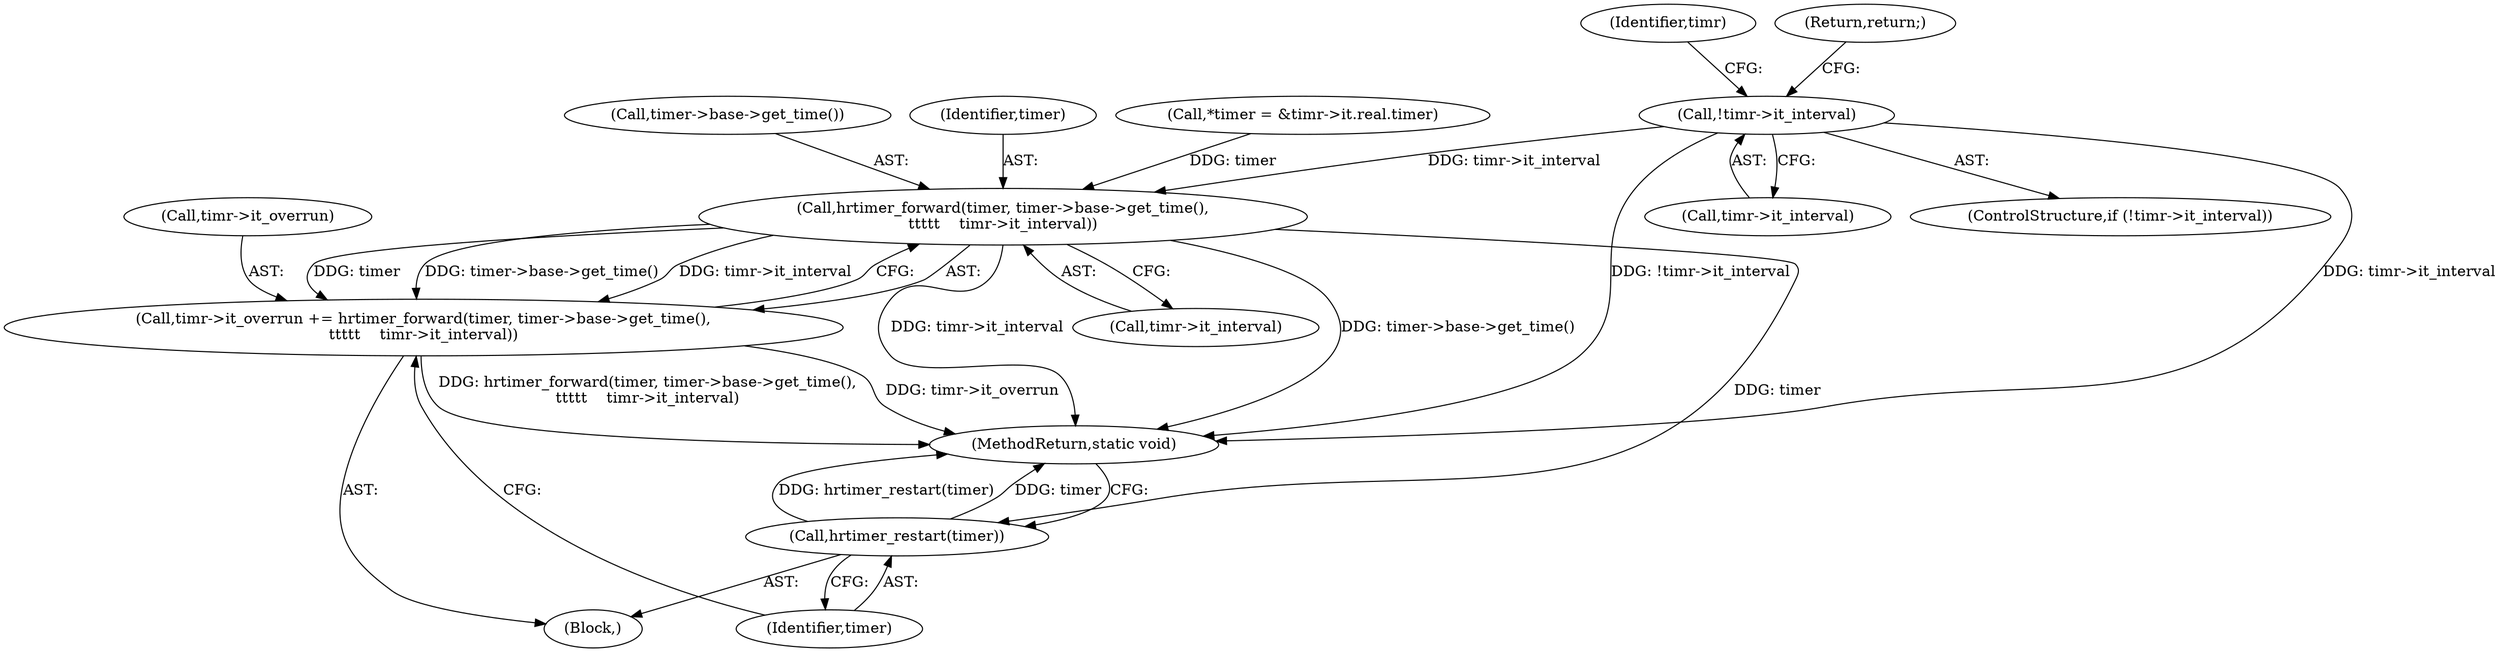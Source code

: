 digraph "0_linux_78c9c4dfbf8c04883941445a195276bb4bb92c76_1@pointer" {
"1000115" [label="(Call,!timr->it_interval)"];
"1000124" [label="(Call,hrtimer_forward(timer, timer->base->get_time(),\n\t\t\t\t\t    timr->it_interval))"];
"1000120" [label="(Call,timr->it_overrun += hrtimer_forward(timer, timer->base->get_time(),\n\t\t\t\t\t    timr->it_interval))"];
"1000130" [label="(Call,hrtimer_restart(timer))"];
"1000115" [label="(Call,!timr->it_interval)"];
"1000124" [label="(Call,hrtimer_forward(timer, timer->base->get_time(),\n\t\t\t\t\t    timr->it_interval))"];
"1000104" [label="(Call,*timer = &timr->it.real.timer)"];
"1000114" [label="(ControlStructure,if (!timr->it_interval))"];
"1000132" [label="(MethodReturn,static void)"];
"1000126" [label="(Call,timer->base->get_time())"];
"1000125" [label="(Identifier,timer)"];
"1000127" [label="(Call,timr->it_interval)"];
"1000131" [label="(Identifier,timer)"];
"1000120" [label="(Call,timr->it_overrun += hrtimer_forward(timer, timer->base->get_time(),\n\t\t\t\t\t    timr->it_interval))"];
"1000122" [label="(Identifier,timr)"];
"1000119" [label="(Return,return;)"];
"1000102" [label="(Block,)"];
"1000121" [label="(Call,timr->it_overrun)"];
"1000116" [label="(Call,timr->it_interval)"];
"1000130" [label="(Call,hrtimer_restart(timer))"];
"1000115" -> "1000114"  [label="AST: "];
"1000115" -> "1000116"  [label="CFG: "];
"1000116" -> "1000115"  [label="AST: "];
"1000119" -> "1000115"  [label="CFG: "];
"1000122" -> "1000115"  [label="CFG: "];
"1000115" -> "1000132"  [label="DDG: timr->it_interval"];
"1000115" -> "1000132"  [label="DDG: !timr->it_interval"];
"1000115" -> "1000124"  [label="DDG: timr->it_interval"];
"1000124" -> "1000120"  [label="AST: "];
"1000124" -> "1000127"  [label="CFG: "];
"1000125" -> "1000124"  [label="AST: "];
"1000126" -> "1000124"  [label="AST: "];
"1000127" -> "1000124"  [label="AST: "];
"1000120" -> "1000124"  [label="CFG: "];
"1000124" -> "1000132"  [label="DDG: timr->it_interval"];
"1000124" -> "1000132"  [label="DDG: timer->base->get_time()"];
"1000124" -> "1000120"  [label="DDG: timer"];
"1000124" -> "1000120"  [label="DDG: timer->base->get_time()"];
"1000124" -> "1000120"  [label="DDG: timr->it_interval"];
"1000104" -> "1000124"  [label="DDG: timer"];
"1000124" -> "1000130"  [label="DDG: timer"];
"1000120" -> "1000102"  [label="AST: "];
"1000121" -> "1000120"  [label="AST: "];
"1000131" -> "1000120"  [label="CFG: "];
"1000120" -> "1000132"  [label="DDG: timr->it_overrun"];
"1000120" -> "1000132"  [label="DDG: hrtimer_forward(timer, timer->base->get_time(),\n\t\t\t\t\t    timr->it_interval)"];
"1000130" -> "1000102"  [label="AST: "];
"1000130" -> "1000131"  [label="CFG: "];
"1000131" -> "1000130"  [label="AST: "];
"1000132" -> "1000130"  [label="CFG: "];
"1000130" -> "1000132"  [label="DDG: hrtimer_restart(timer)"];
"1000130" -> "1000132"  [label="DDG: timer"];
}
